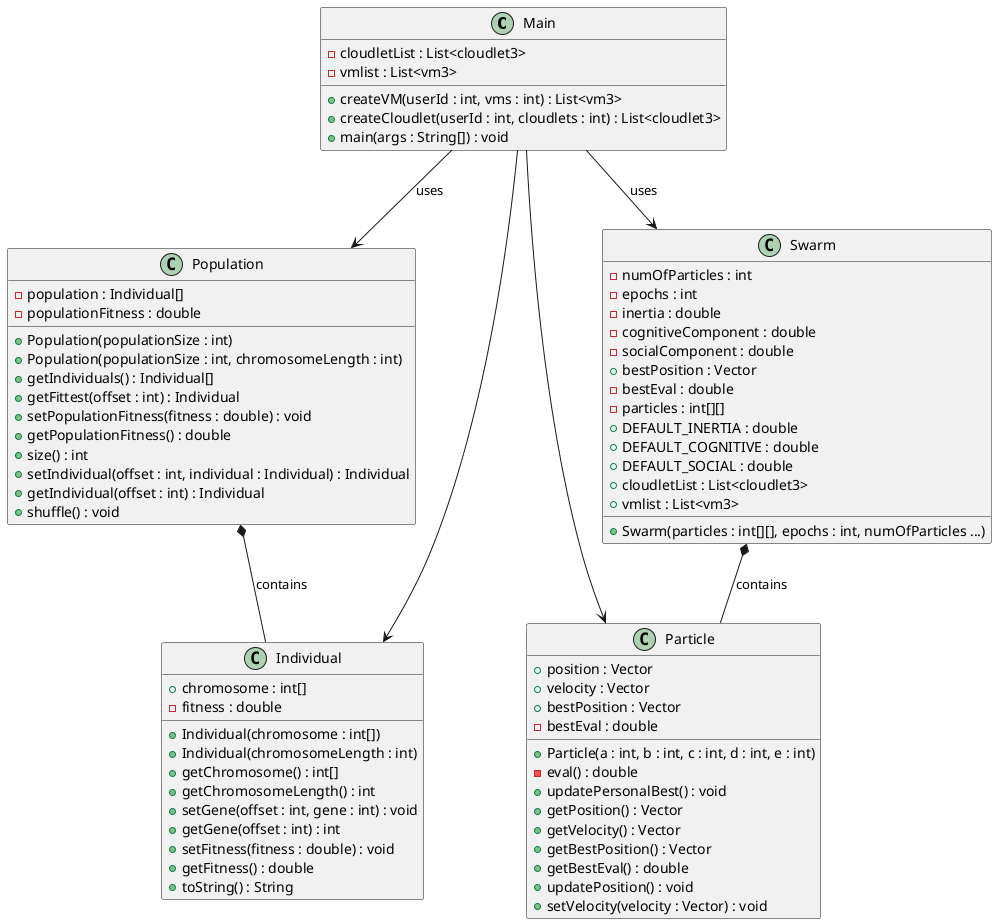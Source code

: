 @startuml

class Main {
  -cloudletList : List<cloudlet3>
  -vmlist : List<vm3>
  +createVM(userId : int, vms : int) : List<vm3>
  +createCloudlet(userId : int, cloudlets : int) : List<cloudlet3>
  +main(args : String[]) : void
}

Main -->  Population : uses
Main -->  Individual : " "
Main -->  Particle : " "
Main -->  Swarm : uses

class Population {
  -population : Individual[]
  -populationFitness : double
  +Population(populationSize : int)
  +Population(populationSize : int, chromosomeLength : int)
  +getIndividuals() : Individual[]
  +getFittest(offset : int) : Individual
  +setPopulationFitness(fitness : double) : void
  +getPopulationFitness() : double
  +size() : int
  +setIndividual(offset : int, individual : Individual) : Individual
  +getIndividual(offset : int) : Individual
  +shuffle() : void
}

Population  *--  Individual : contains

class Individual {
  +chromosome : int[]
  -fitness : double
  +Individual(chromosome : int[])
  +Individual(chromosomeLength : int)
  +getChromosome() : int[]
  +getChromosomeLength() : int
  +setGene(offset : int, gene : int) : void
  +getGene(offset : int) : int
  +setFitness(fitness : double) : void
  +getFitness() : double
  +toString() : String
}

class Particle {
  +position : Vector
  +velocity : Vector
  +bestPosition : Vector
  -bestEval : double
  +Particle(a : int, b : int, c : int, d : int, e : int)
  -eval() : double
  +updatePersonalBest() : void
  +getPosition() : Vector
  +getVelocity() : Vector
  +getBestPosition() : Vector
  +getBestEval() : double
  +updatePosition() : void
  +setVelocity(velocity : Vector) : void
}

class Swarm {
  -numOfParticles : int
  -epochs : int
  -inertia : double
  -cognitiveComponent : double
  -socialComponent : double
  +bestPosition : Vector
  -bestEval : double
  -particles : int[][]
  +DEFAULT_INERTIA : double
  +DEFAULT_COGNITIVE : double
  +DEFAULT_SOCIAL : double
  +cloudletList : List<cloudlet3>
  +vmlist : List<vm3>
  +Swarm(particles : int[][], epochs : int, numOfParticles ...)
}

Swarm *-- Particle : contains

@enduml